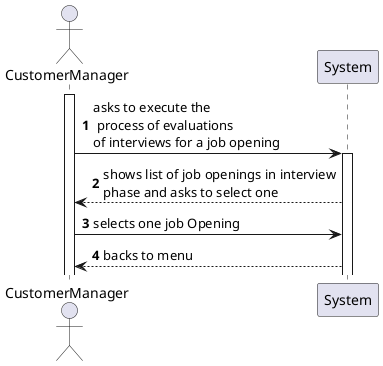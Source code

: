 @startuml
'https://plantuml.com/sequence-diagram

autonumber

actor CustomerManager
participant System

activate CustomerManager
CustomerManager -> System : asks to execute the\n process of evaluations\nof interviews for a job opening
activate System
System --> CustomerManager : shows list of job openings in interview\nphase and asks to select one
CustomerManager -> System : selects one job Opening
System --> CustomerManager : backs to menu

@enduml